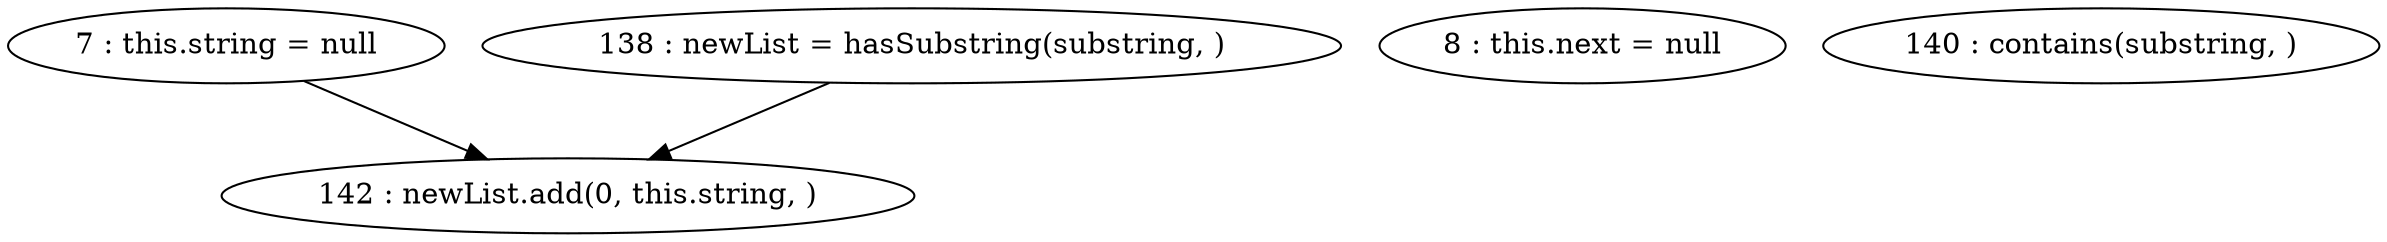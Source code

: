 digraph G {
"7 : this.string = null"
"7 : this.string = null" -> "142 : newList.add(0, this.string, )"
"8 : this.next = null"
"138 : newList = hasSubstring(substring, )"
"138 : newList = hasSubstring(substring, )" -> "142 : newList.add(0, this.string, )"
"140 : contains(substring, )"
"142 : newList.add(0, this.string, )"
}